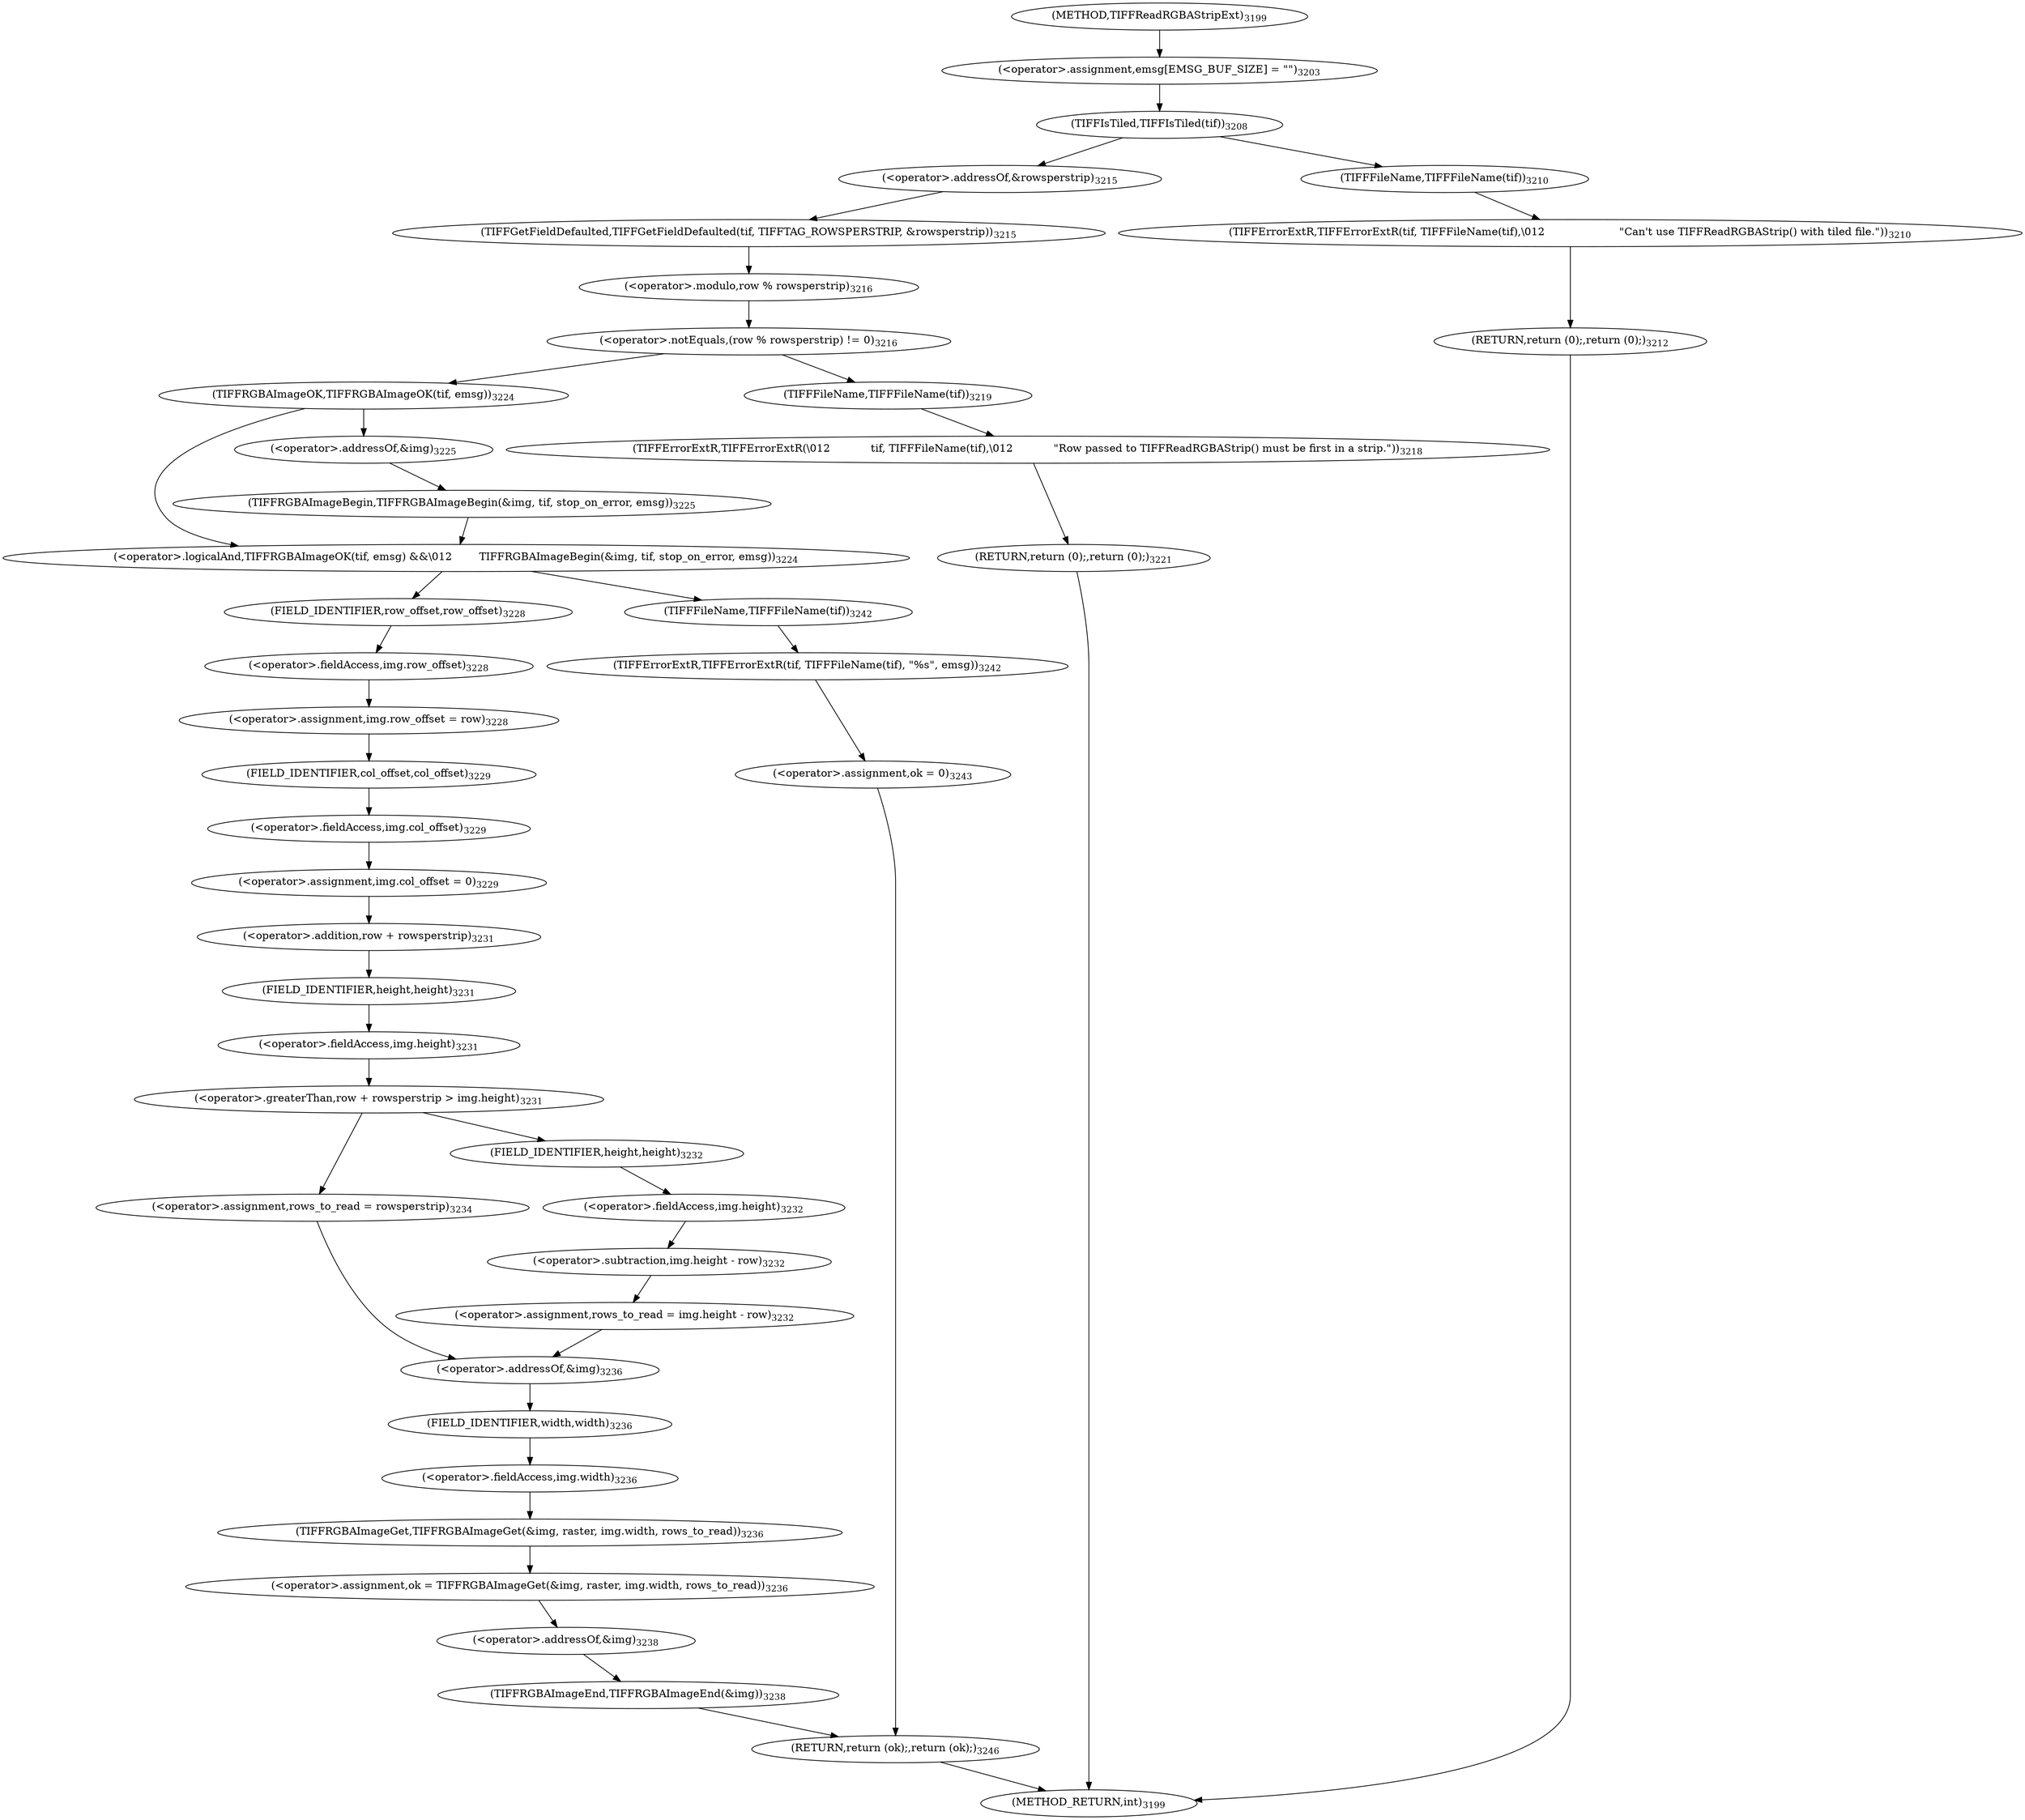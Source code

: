 digraph "TIFFReadRGBAStripExt" {  
"63077" [label = <(&lt;operator&gt;.assignment,emsg[EMSG_BUF_SIZE] = &quot;&quot;)<SUB>3203</SUB>> ]
"63095" [label = <(TIFFGetFieldDefaulted,TIFFGetFieldDefaulted(tif, TIFFTAG_ROWSPERSTRIP, &amp;rowsperstrip))<SUB>3215</SUB>> ]
"63181" [label = <(RETURN,return (ok);,return (ok);)<SUB>3246</SUB>> ]
"63085" [label = <(TIFFIsTiled,TIFFIsTiled(tif))<SUB>3208</SUB>> ]
"63098" [label = <(&lt;operator&gt;.addressOf,&amp;rowsperstrip)<SUB>3215</SUB>> ]
"63101" [label = <(&lt;operator&gt;.notEquals,(row % rowsperstrip) != 0)<SUB>3216</SUB>> ]
"63115" [label = <(&lt;operator&gt;.logicalAnd,TIFFRGBAImageOK(tif, emsg) &amp;&amp;\012        TIFFRGBAImageBegin(&amp;img, tif, stop_on_error, emsg))<SUB>3224</SUB>> ]
"63088" [label = <(TIFFErrorExtR,TIFFErrorExtR(tif, TIFFFileName(tif),\012                      &quot;Can't use TIFFReadRGBAStrip() with tiled file.&quot;))<SUB>3210</SUB>> ]
"63093" [label = <(RETURN,return (0);,return (0);)<SUB>3212</SUB>> ]
"63102" [label = <(&lt;operator&gt;.modulo,row % rowsperstrip)<SUB>3216</SUB>> ]
"63107" [label = <(TIFFErrorExtR,TIFFErrorExtR(\012            tif, TIFFFileName(tif),\012            &quot;Row passed to TIFFReadRGBAStrip() must be first in a strip.&quot;))<SUB>3218</SUB>> ]
"63112" [label = <(RETURN,return (0);,return (0);)<SUB>3221</SUB>> ]
"63116" [label = <(TIFFRGBAImageOK,TIFFRGBAImageOK(tif, emsg))<SUB>3224</SUB>> ]
"63119" [label = <(TIFFRGBAImageBegin,TIFFRGBAImageBegin(&amp;img, tif, stop_on_error, emsg))<SUB>3225</SUB>> ]
"63126" [label = <(&lt;operator&gt;.assignment,img.row_offset = row)<SUB>3228</SUB>> ]
"63131" [label = <(&lt;operator&gt;.assignment,img.col_offset = 0)<SUB>3229</SUB>> ]
"63157" [label = <(&lt;operator&gt;.assignment,ok = TIFFRGBAImageGet(&amp;img, raster, img.width, rows_to_read))<SUB>3236</SUB>> ]
"63167" [label = <(TIFFRGBAImageEnd,TIFFRGBAImageEnd(&amp;img))<SUB>3238</SUB>> ]
"63090" [label = <(TIFFFileName,TIFFFileName(tif))<SUB>3210</SUB>> ]
"63109" [label = <(TIFFFileName,TIFFFileName(tif))<SUB>3219</SUB>> ]
"63120" [label = <(&lt;operator&gt;.addressOf,&amp;img)<SUB>3225</SUB>> ]
"63127" [label = <(&lt;operator&gt;.fieldAccess,img.row_offset)<SUB>3228</SUB>> ]
"63132" [label = <(&lt;operator&gt;.fieldAccess,img.col_offset)<SUB>3229</SUB>> ]
"63137" [label = <(&lt;operator&gt;.greaterThan,row + rowsperstrip &gt; img.height)<SUB>3231</SUB>> ]
"63159" [label = <(TIFFRGBAImageGet,TIFFRGBAImageGet(&amp;img, raster, img.width, rows_to_read))<SUB>3236</SUB>> ]
"63168" [label = <(&lt;operator&gt;.addressOf,&amp;img)<SUB>3238</SUB>> ]
"63172" [label = <(TIFFErrorExtR,TIFFErrorExtR(tif, TIFFFileName(tif), &quot;%s&quot;, emsg))<SUB>3242</SUB>> ]
"63178" [label = <(&lt;operator&gt;.assignment,ok = 0)<SUB>3243</SUB>> ]
"63129" [label = <(FIELD_IDENTIFIER,row_offset,row_offset)<SUB>3228</SUB>> ]
"63134" [label = <(FIELD_IDENTIFIER,col_offset,col_offset)<SUB>3229</SUB>> ]
"63138" [label = <(&lt;operator&gt;.addition,row + rowsperstrip)<SUB>3231</SUB>> ]
"63141" [label = <(&lt;operator&gt;.fieldAccess,img.height)<SUB>3231</SUB>> ]
"63145" [label = <(&lt;operator&gt;.assignment,rows_to_read = img.height - row)<SUB>3232</SUB>> ]
"63160" [label = <(&lt;operator&gt;.addressOf,&amp;img)<SUB>3236</SUB>> ]
"63163" [label = <(&lt;operator&gt;.fieldAccess,img.width)<SUB>3236</SUB>> ]
"63174" [label = <(TIFFFileName,TIFFFileName(tif))<SUB>3242</SUB>> ]
"63143" [label = <(FIELD_IDENTIFIER,height,height)<SUB>3231</SUB>> ]
"63147" [label = <(&lt;operator&gt;.subtraction,img.height - row)<SUB>3232</SUB>> ]
"63154" [label = <(&lt;operator&gt;.assignment,rows_to_read = rowsperstrip)<SUB>3234</SUB>> ]
"63165" [label = <(FIELD_IDENTIFIER,width,width)<SUB>3236</SUB>> ]
"63148" [label = <(&lt;operator&gt;.fieldAccess,img.height)<SUB>3232</SUB>> ]
"63150" [label = <(FIELD_IDENTIFIER,height,height)<SUB>3232</SUB>> ]
"63070" [label = <(METHOD,TIFFReadRGBAStripExt)<SUB>3199</SUB>> ]
"63183" [label = <(METHOD_RETURN,int)<SUB>3199</SUB>> ]
  "63077" -> "63085" 
  "63095" -> "63102" 
  "63181" -> "63183" 
  "63085" -> "63090" 
  "63085" -> "63098" 
  "63098" -> "63095" 
  "63101" -> "63109" 
  "63101" -> "63116" 
  "63115" -> "63129" 
  "63115" -> "63174" 
  "63088" -> "63093" 
  "63093" -> "63183" 
  "63102" -> "63101" 
  "63107" -> "63112" 
  "63112" -> "63183" 
  "63116" -> "63115" 
  "63116" -> "63120" 
  "63119" -> "63115" 
  "63126" -> "63134" 
  "63131" -> "63138" 
  "63157" -> "63168" 
  "63167" -> "63181" 
  "63090" -> "63088" 
  "63109" -> "63107" 
  "63120" -> "63119" 
  "63127" -> "63126" 
  "63132" -> "63131" 
  "63137" -> "63150" 
  "63137" -> "63154" 
  "63159" -> "63157" 
  "63168" -> "63167" 
  "63172" -> "63178" 
  "63178" -> "63181" 
  "63129" -> "63127" 
  "63134" -> "63132" 
  "63138" -> "63143" 
  "63141" -> "63137" 
  "63145" -> "63160" 
  "63160" -> "63165" 
  "63163" -> "63159" 
  "63174" -> "63172" 
  "63143" -> "63141" 
  "63147" -> "63145" 
  "63154" -> "63160" 
  "63165" -> "63163" 
  "63148" -> "63147" 
  "63150" -> "63148" 
  "63070" -> "63077" 
}
